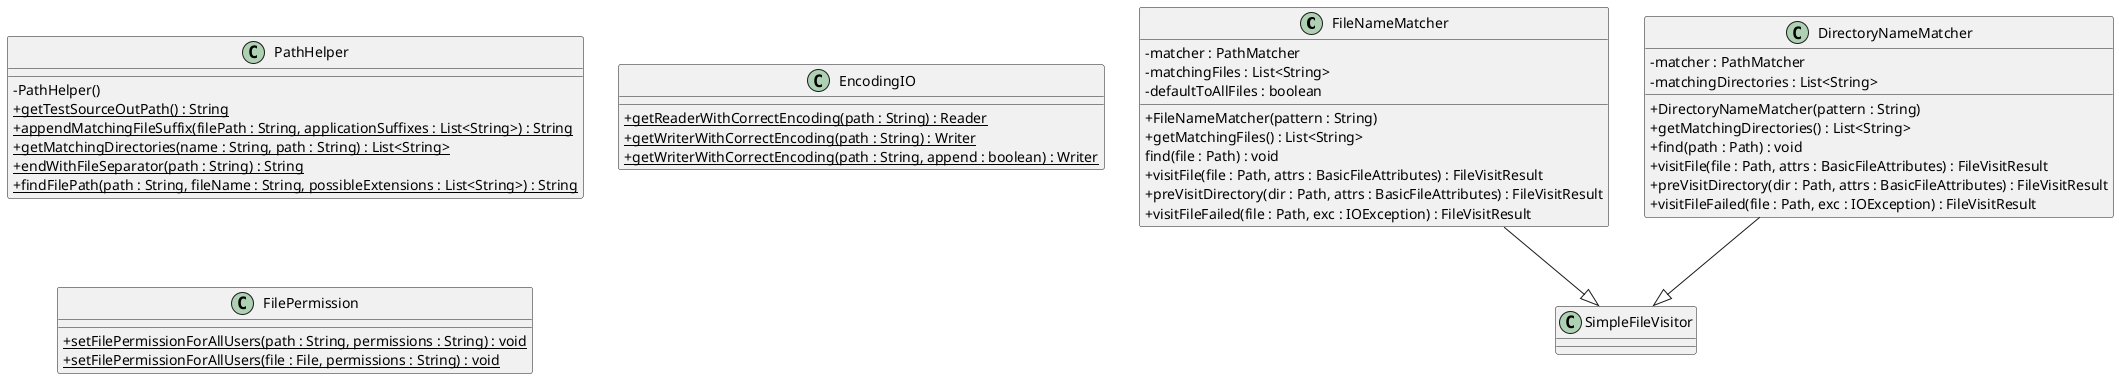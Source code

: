 @startuml
skinparam classAttributeIconSize 0
class FileNameMatcher{
- matcher : PathMatcher
- matchingFiles : List<String>
- defaultToAllFiles : boolean
+ FileNameMatcher(pattern : String)
+ getMatchingFiles() : List<String>
find(file : Path) : void
+ visitFile(file : Path, attrs : BasicFileAttributes) : FileVisitResult
+ preVisitDirectory(dir : Path, attrs : BasicFileAttributes) : FileVisitResult
+ visitFileFailed(file : Path, exc : IOException) : FileVisitResult
}
FileNameMatcher --|> SimpleFileVisitor
class DirectoryNameMatcher{
- matcher : PathMatcher
- matchingDirectories : List<String>
+ DirectoryNameMatcher(pattern : String)
+ getMatchingDirectories() : List<String>
+ find(path : Path) : void
+ visitFile(file : Path, attrs : BasicFileAttributes) : FileVisitResult
+ preVisitDirectory(dir : Path, attrs : BasicFileAttributes) : FileVisitResult
+ visitFileFailed(file : Path, exc : IOException) : FileVisitResult
}
DirectoryNameMatcher --|> SimpleFileVisitor
class PathHelper{
- PathHelper()
+ {static} getTestSourceOutPath() : String
+ {static} appendMatchingFileSuffix(filePath : String, applicationSuffixes : List<String>) : String
+ {static} getMatchingDirectories(name : String, path : String) : List<String>
+ {static} endWithFileSeparator(path : String) : String
+ {static} findFilePath(path : String, fileName : String, possibleExtensions : List<String>) : String
}
class EncodingIO{
+ {static} getReaderWithCorrectEncoding(path : String) : Reader
+ {static} getWriterWithCorrectEncoding(path : String) : Writer
+ {static} getWriterWithCorrectEncoding(path : String, append : boolean) : Writer
}
class FilePermission{
+ {static} setFilePermissionForAllUsers(path : String, permissions : String) : void
+ {static} setFilePermissionForAllUsers(file : File, permissions : String) : void
}
@enduml